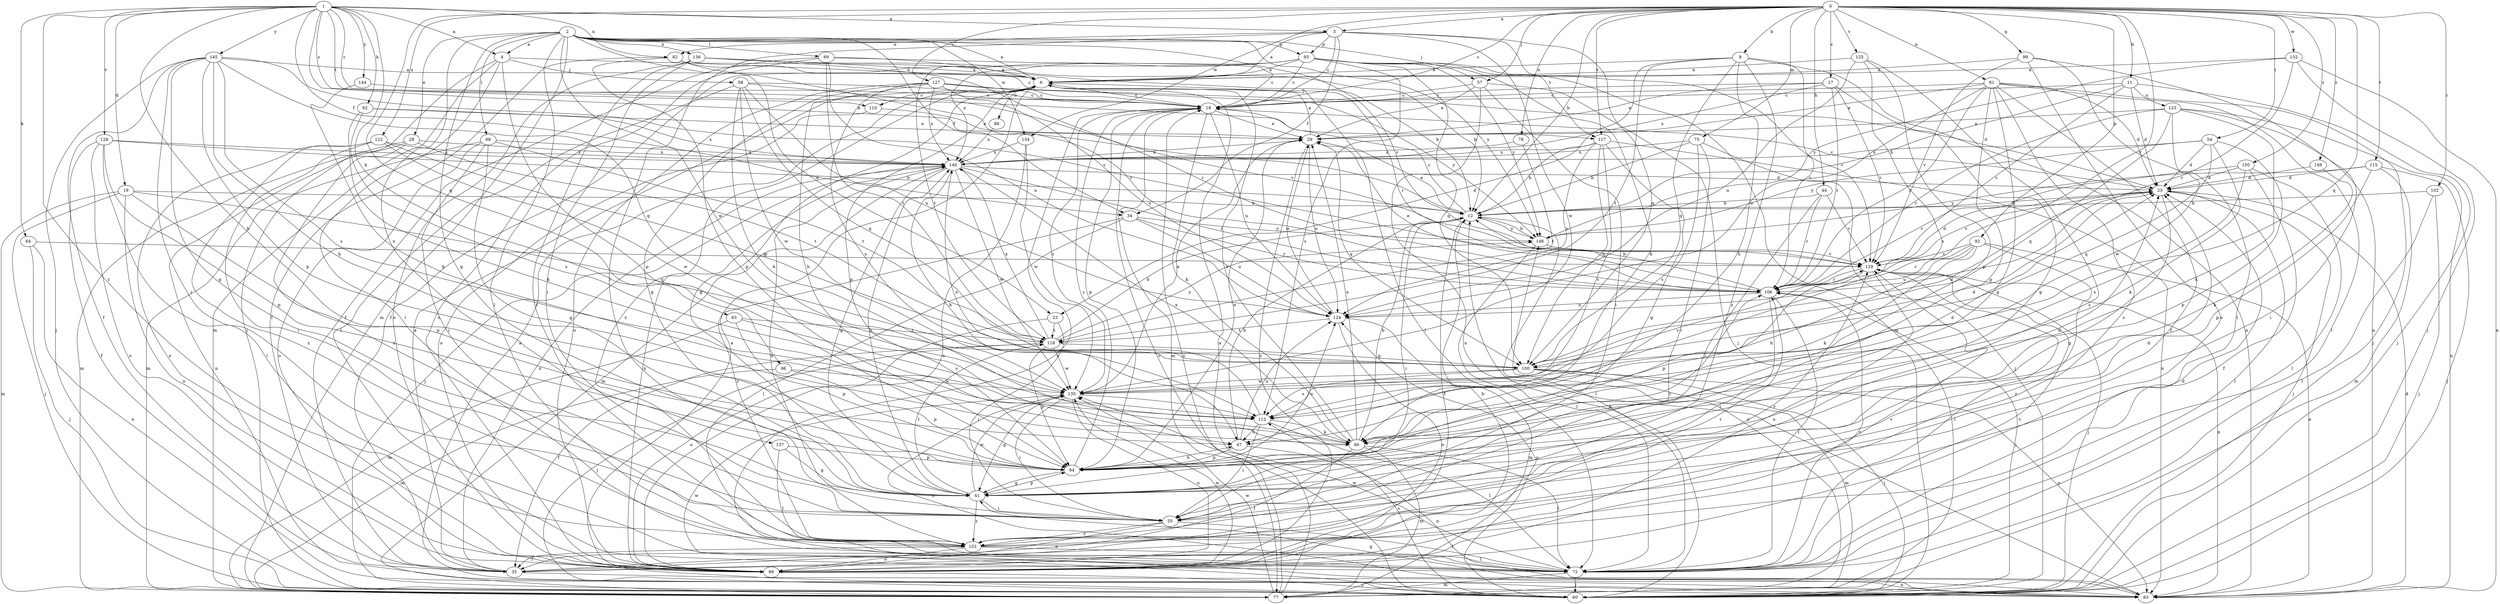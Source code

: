 strict digraph  {
0;
1;
2;
3;
4;
6;
8;
11;
12;
17;
18;
19;
22;
23;
28;
29;
34;
35;
41;
44;
47;
54;
55;
57;
58;
60;
62;
63;
64;
66;
68;
69;
72;
75;
77;
78;
81;
82;
83;
88;
89;
92;
93;
94;
96;
99;
100;
102;
106;
110;
112;
115;
117;
118;
122;
123;
124;
125;
127;
128;
129;
132;
134;
135;
136;
137;
140;
144;
145;
146;
149;
150;
152;
0 -> 3  [label=a];
0 -> 8  [label=b];
0 -> 11  [label=b];
0 -> 12  [label=b];
0 -> 17  [label=c];
0 -> 18  [label=c];
0 -> 44  [label=h];
0 -> 54  [label=i];
0 -> 57  [label=j];
0 -> 75  [label=m];
0 -> 78  [label=n];
0 -> 81  [label=n];
0 -> 92  [label=p];
0 -> 96  [label=q];
0 -> 99  [label=q];
0 -> 100  [label=q];
0 -> 102  [label=r];
0 -> 106  [label=r];
0 -> 115  [label=t];
0 -> 117  [label=t];
0 -> 122  [label=u];
0 -> 125  [label=v];
0 -> 127  [label=v];
0 -> 132  [label=w];
0 -> 134  [label=w];
0 -> 149  [label=z];
0 -> 150  [label=z];
1 -> 3  [label=a];
1 -> 4  [label=a];
1 -> 12  [label=b];
1 -> 18  [label=c];
1 -> 19  [label=d];
1 -> 34  [label=f];
1 -> 47  [label=h];
1 -> 62  [label=k];
1 -> 63  [label=k];
1 -> 64  [label=k];
1 -> 82  [label=n];
1 -> 110  [label=s];
1 -> 117  [label=t];
1 -> 128  [label=v];
1 -> 144  [label=y];
1 -> 145  [label=y];
1 -> 152  [label=z];
2 -> 4  [label=a];
2 -> 6  [label=a];
2 -> 22  [label=d];
2 -> 28  [label=e];
2 -> 34  [label=f];
2 -> 41  [label=g];
2 -> 57  [label=j];
2 -> 68  [label=l];
2 -> 69  [label=l];
2 -> 72  [label=l];
2 -> 77  [label=m];
2 -> 93  [label=p];
2 -> 129  [label=v];
2 -> 134  [label=w];
2 -> 135  [label=w];
2 -> 136  [label=x];
2 -> 137  [label=x];
2 -> 146  [label=y];
3 -> 6  [label=a];
3 -> 18  [label=c];
3 -> 34  [label=f];
3 -> 55  [label=i];
3 -> 82  [label=n];
3 -> 93  [label=p];
3 -> 100  [label=q];
3 -> 117  [label=t];
3 -> 135  [label=w];
4 -> 12  [label=b];
4 -> 58  [label=j];
4 -> 60  [label=j];
4 -> 72  [label=l];
4 -> 77  [label=m];
4 -> 94  [label=p];
6 -> 18  [label=c];
6 -> 41  [label=g];
6 -> 72  [label=l];
6 -> 88  [label=o];
6 -> 94  [label=p];
6 -> 106  [label=r];
6 -> 110  [label=s];
6 -> 152  [label=z];
8 -> 6  [label=a];
8 -> 22  [label=d];
8 -> 47  [label=h];
8 -> 83  [label=n];
8 -> 100  [label=q];
8 -> 106  [label=r];
8 -> 118  [label=t];
8 -> 152  [label=z];
11 -> 12  [label=b];
11 -> 18  [label=c];
11 -> 23  [label=d];
11 -> 60  [label=j];
11 -> 123  [label=u];
11 -> 129  [label=v];
12 -> 18  [label=c];
12 -> 29  [label=e];
12 -> 35  [label=f];
12 -> 55  [label=i];
12 -> 72  [label=l];
12 -> 146  [label=y];
17 -> 18  [label=c];
17 -> 29  [label=e];
17 -> 41  [label=g];
17 -> 106  [label=r];
17 -> 129  [label=v];
17 -> 140  [label=x];
18 -> 29  [label=e];
18 -> 66  [label=k];
18 -> 77  [label=m];
18 -> 94  [label=p];
18 -> 124  [label=u];
19 -> 12  [label=b];
19 -> 60  [label=j];
19 -> 77  [label=m];
19 -> 89  [label=o];
19 -> 94  [label=p];
19 -> 100  [label=q];
22 -> 55  [label=i];
22 -> 89  [label=o];
22 -> 118  [label=t];
23 -> 12  [label=b];
23 -> 18  [label=c];
23 -> 41  [label=g];
23 -> 60  [label=j];
23 -> 72  [label=l];
23 -> 129  [label=v];
28 -> 77  [label=m];
28 -> 83  [label=n];
28 -> 118  [label=t];
28 -> 140  [label=x];
28 -> 152  [label=z];
29 -> 6  [label=a];
29 -> 89  [label=o];
29 -> 100  [label=q];
29 -> 124  [label=u];
29 -> 140  [label=x];
34 -> 72  [label=l];
34 -> 106  [label=r];
34 -> 124  [label=u];
34 -> 146  [label=y];
34 -> 152  [label=z];
35 -> 6  [label=a];
35 -> 23  [label=d];
35 -> 83  [label=n];
35 -> 140  [label=x];
41 -> 23  [label=d];
41 -> 55  [label=i];
41 -> 94  [label=p];
41 -> 106  [label=r];
41 -> 118  [label=t];
41 -> 135  [label=w];
41 -> 140  [label=x];
41 -> 152  [label=z];
44 -> 12  [label=b];
44 -> 55  [label=i];
44 -> 106  [label=r];
44 -> 129  [label=v];
47 -> 12  [label=b];
47 -> 83  [label=n];
47 -> 94  [label=p];
47 -> 124  [label=u];
54 -> 23  [label=d];
54 -> 66  [label=k];
54 -> 94  [label=p];
54 -> 100  [label=q];
54 -> 140  [label=x];
54 -> 146  [label=y];
55 -> 72  [label=l];
55 -> 89  [label=o];
55 -> 152  [label=z];
57 -> 18  [label=c];
57 -> 29  [label=e];
57 -> 55  [label=i];
57 -> 60  [label=j];
57 -> 83  [label=n];
58 -> 18  [label=c];
58 -> 66  [label=k];
58 -> 72  [label=l];
58 -> 100  [label=q];
58 -> 124  [label=u];
58 -> 129  [label=v];
58 -> 135  [label=w];
60 -> 6  [label=a];
60 -> 12  [label=b];
60 -> 18  [label=c];
60 -> 112  [label=s];
60 -> 124  [label=u];
60 -> 135  [label=w];
62 -> 29  [label=e];
62 -> 66  [label=k];
62 -> 112  [label=s];
62 -> 140  [label=x];
63 -> 77  [label=m];
63 -> 94  [label=p];
63 -> 112  [label=s];
63 -> 118  [label=t];
64 -> 60  [label=j];
64 -> 83  [label=n];
64 -> 129  [label=v];
66 -> 6  [label=a];
66 -> 12  [label=b];
66 -> 23  [label=d];
66 -> 29  [label=e];
66 -> 35  [label=f];
66 -> 72  [label=l];
66 -> 77  [label=m];
66 -> 140  [label=x];
68 -> 41  [label=g];
68 -> 55  [label=i];
68 -> 77  [label=m];
68 -> 89  [label=o];
68 -> 118  [label=t];
68 -> 140  [label=x];
69 -> 6  [label=a];
69 -> 18  [label=c];
69 -> 35  [label=f];
69 -> 89  [label=o];
69 -> 118  [label=t];
69 -> 124  [label=u];
72 -> 60  [label=j];
72 -> 77  [label=m];
72 -> 106  [label=r];
72 -> 129  [label=v];
72 -> 135  [label=w];
75 -> 12  [label=b];
75 -> 55  [label=i];
75 -> 60  [label=j];
75 -> 112  [label=s];
75 -> 140  [label=x];
77 -> 6  [label=a];
77 -> 18  [label=c];
77 -> 135  [label=w];
77 -> 146  [label=y];
78 -> 118  [label=t];
78 -> 140  [label=x];
81 -> 18  [label=c];
81 -> 23  [label=d];
81 -> 29  [label=e];
81 -> 35  [label=f];
81 -> 41  [label=g];
81 -> 60  [label=j];
81 -> 72  [label=l];
81 -> 94  [label=p];
81 -> 106  [label=r];
81 -> 124  [label=u];
81 -> 152  [label=z];
82 -> 6  [label=a];
82 -> 18  [label=c];
82 -> 35  [label=f];
82 -> 94  [label=p];
82 -> 106  [label=r];
83 -> 6  [label=a];
83 -> 18  [label=c];
83 -> 23  [label=d];
83 -> 41  [label=g];
88 -> 140  [label=x];
89 -> 12  [label=b];
89 -> 60  [label=j];
89 -> 129  [label=v];
89 -> 135  [label=w];
89 -> 140  [label=x];
92 -> 47  [label=h];
92 -> 66  [label=k];
92 -> 83  [label=n];
92 -> 106  [label=r];
92 -> 124  [label=u];
92 -> 129  [label=v];
92 -> 152  [label=z];
93 -> 6  [label=a];
93 -> 18  [label=c];
93 -> 35  [label=f];
93 -> 66  [label=k];
93 -> 77  [label=m];
93 -> 100  [label=q];
93 -> 112  [label=s];
93 -> 118  [label=t];
93 -> 129  [label=v];
93 -> 140  [label=x];
93 -> 146  [label=y];
94 -> 18  [label=c];
94 -> 23  [label=d];
94 -> 29  [label=e];
94 -> 41  [label=g];
94 -> 47  [label=h];
94 -> 124  [label=u];
96 -> 77  [label=m];
96 -> 94  [label=p];
96 -> 135  [label=w];
99 -> 6  [label=a];
99 -> 72  [label=l];
99 -> 83  [label=n];
99 -> 89  [label=o];
99 -> 129  [label=v];
100 -> 23  [label=d];
100 -> 60  [label=j];
100 -> 77  [label=m];
100 -> 83  [label=n];
100 -> 112  [label=s];
100 -> 135  [label=w];
102 -> 12  [label=b];
102 -> 60  [label=j];
102 -> 72  [label=l];
106 -> 12  [label=b];
106 -> 29  [label=e];
106 -> 55  [label=i];
106 -> 60  [label=j];
106 -> 72  [label=l];
106 -> 124  [label=u];
110 -> 29  [label=e];
110 -> 89  [label=o];
112 -> 47  [label=h];
112 -> 55  [label=i];
112 -> 66  [label=k];
112 -> 72  [label=l];
112 -> 140  [label=x];
115 -> 23  [label=d];
115 -> 60  [label=j];
115 -> 77  [label=m];
115 -> 94  [label=p];
115 -> 146  [label=y];
117 -> 12  [label=b];
117 -> 41  [label=g];
117 -> 83  [label=n];
117 -> 100  [label=q];
117 -> 112  [label=s];
117 -> 124  [label=u];
117 -> 140  [label=x];
118 -> 12  [label=b];
118 -> 35  [label=f];
118 -> 60  [label=j];
118 -> 94  [label=p];
118 -> 100  [label=q];
118 -> 135  [label=w];
118 -> 140  [label=x];
118 -> 146  [label=y];
122 -> 55  [label=i];
122 -> 89  [label=o];
122 -> 100  [label=q];
122 -> 135  [label=w];
122 -> 140  [label=x];
122 -> 152  [label=z];
123 -> 29  [label=e];
123 -> 55  [label=i];
123 -> 66  [label=k];
123 -> 83  [label=n];
123 -> 100  [label=q];
123 -> 106  [label=r];
123 -> 135  [label=w];
124 -> 29  [label=e];
124 -> 77  [label=m];
124 -> 89  [label=o];
124 -> 118  [label=t];
125 -> 6  [label=a];
125 -> 94  [label=p];
125 -> 112  [label=s];
125 -> 124  [label=u];
125 -> 152  [label=z];
127 -> 18  [label=c];
127 -> 23  [label=d];
127 -> 41  [label=g];
127 -> 47  [label=h];
127 -> 89  [label=o];
127 -> 112  [label=s];
127 -> 124  [label=u];
127 -> 140  [label=x];
127 -> 146  [label=y];
128 -> 12  [label=b];
128 -> 35  [label=f];
128 -> 72  [label=l];
128 -> 89  [label=o];
128 -> 94  [label=p];
128 -> 140  [label=x];
129 -> 23  [label=d];
129 -> 60  [label=j];
129 -> 72  [label=l];
129 -> 83  [label=n];
129 -> 89  [label=o];
129 -> 94  [label=p];
129 -> 106  [label=r];
132 -> 6  [label=a];
132 -> 60  [label=j];
132 -> 83  [label=n];
132 -> 106  [label=r];
132 -> 146  [label=y];
134 -> 89  [label=o];
134 -> 135  [label=w];
134 -> 140  [label=x];
135 -> 18  [label=c];
135 -> 23  [label=d];
135 -> 29  [label=e];
135 -> 41  [label=g];
135 -> 55  [label=i];
135 -> 83  [label=n];
135 -> 89  [label=o];
135 -> 112  [label=s];
135 -> 129  [label=v];
136 -> 6  [label=a];
136 -> 12  [label=b];
136 -> 55  [label=i];
136 -> 89  [label=o];
136 -> 106  [label=r];
136 -> 152  [label=z];
137 -> 41  [label=g];
137 -> 72  [label=l];
137 -> 94  [label=p];
140 -> 23  [label=d];
140 -> 41  [label=g];
140 -> 47  [label=h];
140 -> 60  [label=j];
140 -> 77  [label=m];
140 -> 106  [label=r];
140 -> 135  [label=w];
144 -> 18  [label=c];
144 -> 66  [label=k];
145 -> 6  [label=a];
145 -> 35  [label=f];
145 -> 41  [label=g];
145 -> 55  [label=i];
145 -> 60  [label=j];
145 -> 66  [label=k];
145 -> 94  [label=p];
145 -> 100  [label=q];
145 -> 112  [label=s];
145 -> 129  [label=v];
146 -> 12  [label=b];
146 -> 72  [label=l];
146 -> 129  [label=v];
149 -> 23  [label=d];
149 -> 66  [label=k];
150 -> 23  [label=d];
150 -> 35  [label=f];
150 -> 72  [label=l];
150 -> 106  [label=r];
150 -> 112  [label=s];
152 -> 35  [label=f];
152 -> 72  [label=l];
152 -> 89  [label=o];
152 -> 106  [label=r];
152 -> 129  [label=v];
152 -> 140  [label=x];
}
